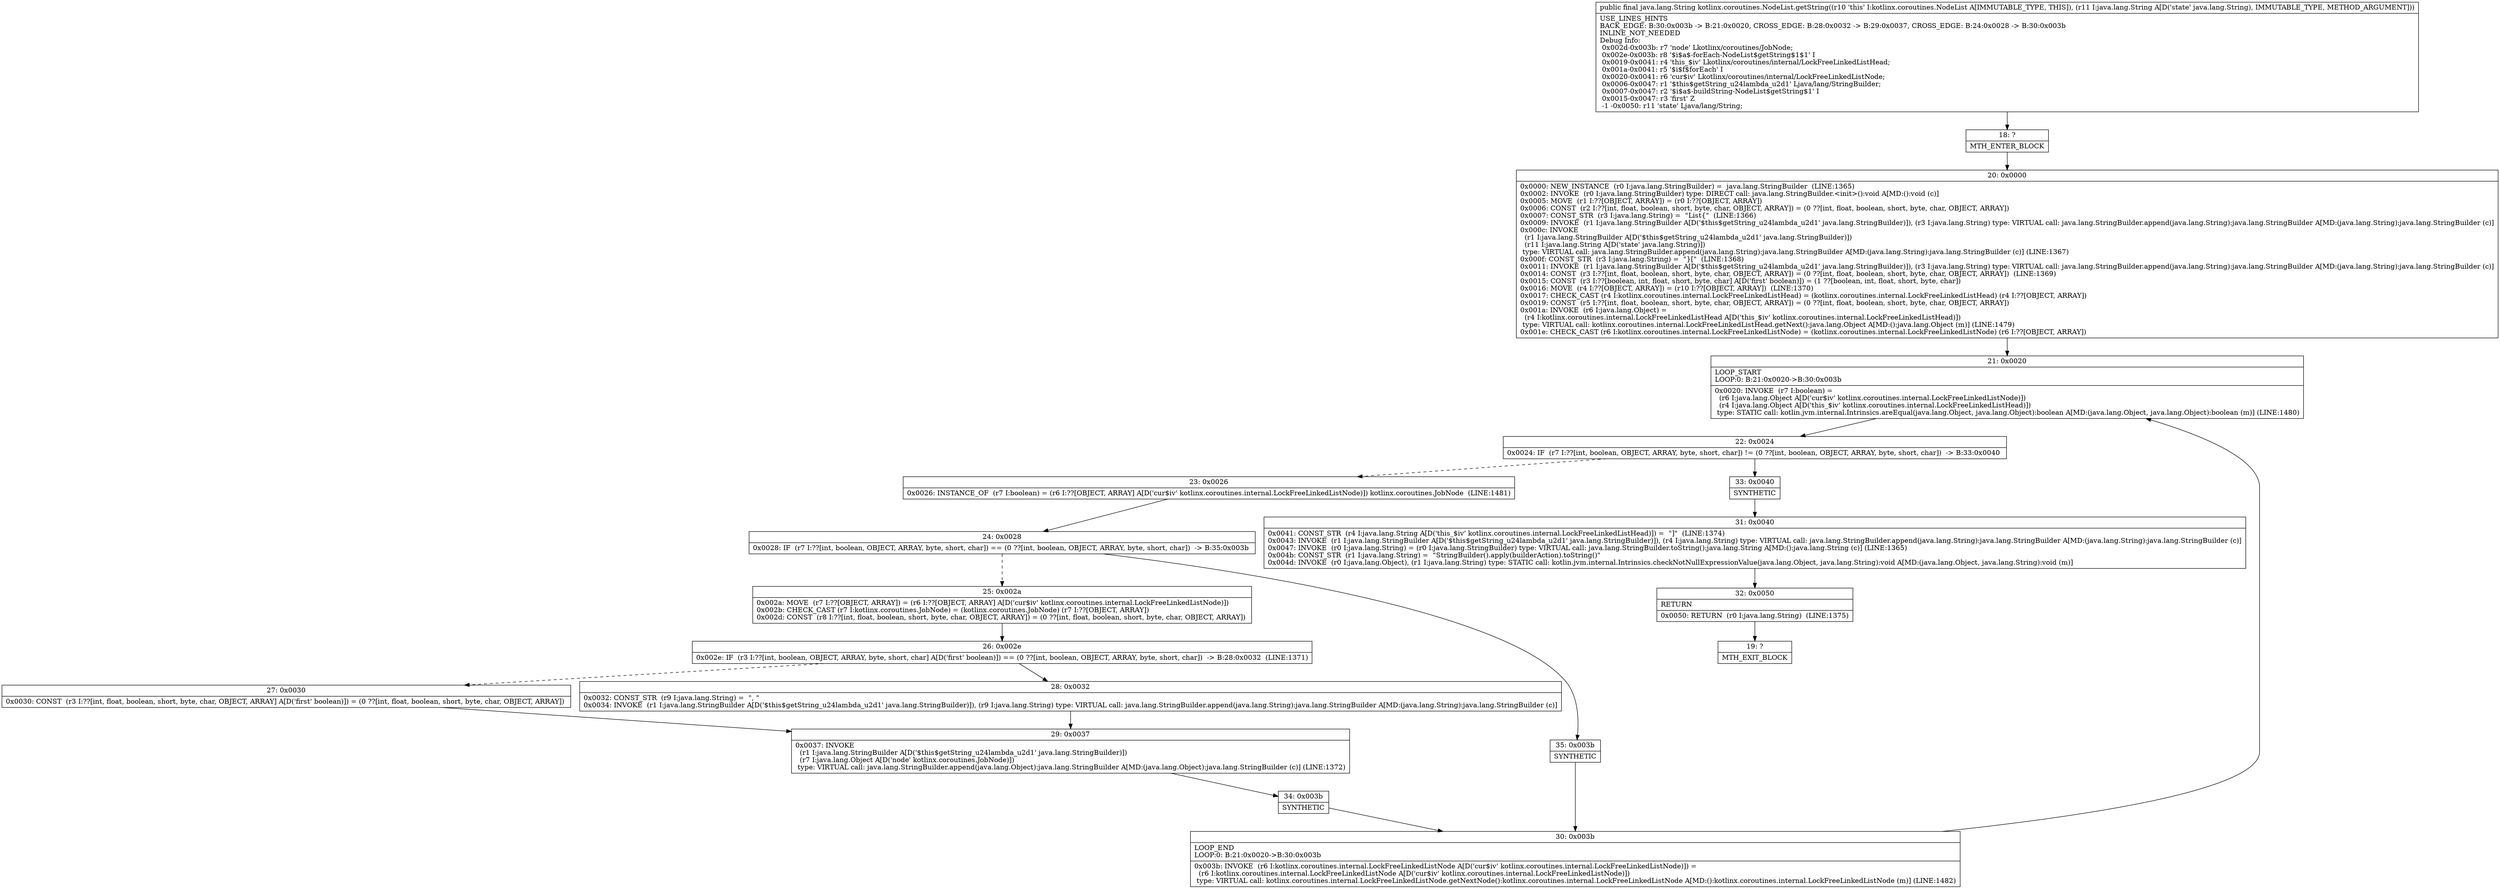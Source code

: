 digraph "CFG forkotlinx.coroutines.NodeList.getString(Ljava\/lang\/String;)Ljava\/lang\/String;" {
Node_18 [shape=record,label="{18\:\ ?|MTH_ENTER_BLOCK\l}"];
Node_20 [shape=record,label="{20\:\ 0x0000|0x0000: NEW_INSTANCE  (r0 I:java.lang.StringBuilder) =  java.lang.StringBuilder  (LINE:1365)\l0x0002: INVOKE  (r0 I:java.lang.StringBuilder) type: DIRECT call: java.lang.StringBuilder.\<init\>():void A[MD:():void (c)]\l0x0005: MOVE  (r1 I:??[OBJECT, ARRAY]) = (r0 I:??[OBJECT, ARRAY]) \l0x0006: CONST  (r2 I:??[int, float, boolean, short, byte, char, OBJECT, ARRAY]) = (0 ??[int, float, boolean, short, byte, char, OBJECT, ARRAY]) \l0x0007: CONST_STR  (r3 I:java.lang.String) =  \"List\{\"  (LINE:1366)\l0x0009: INVOKE  (r1 I:java.lang.StringBuilder A[D('$this$getString_u24lambda_u2d1' java.lang.StringBuilder)]), (r3 I:java.lang.String) type: VIRTUAL call: java.lang.StringBuilder.append(java.lang.String):java.lang.StringBuilder A[MD:(java.lang.String):java.lang.StringBuilder (c)]\l0x000c: INVOKE  \l  (r1 I:java.lang.StringBuilder A[D('$this$getString_u24lambda_u2d1' java.lang.StringBuilder)])\l  (r11 I:java.lang.String A[D('state' java.lang.String)])\l type: VIRTUAL call: java.lang.StringBuilder.append(java.lang.String):java.lang.StringBuilder A[MD:(java.lang.String):java.lang.StringBuilder (c)] (LINE:1367)\l0x000f: CONST_STR  (r3 I:java.lang.String) =  \"\}[\"  (LINE:1368)\l0x0011: INVOKE  (r1 I:java.lang.StringBuilder A[D('$this$getString_u24lambda_u2d1' java.lang.StringBuilder)]), (r3 I:java.lang.String) type: VIRTUAL call: java.lang.StringBuilder.append(java.lang.String):java.lang.StringBuilder A[MD:(java.lang.String):java.lang.StringBuilder (c)]\l0x0014: CONST  (r3 I:??[int, float, boolean, short, byte, char, OBJECT, ARRAY]) = (0 ??[int, float, boolean, short, byte, char, OBJECT, ARRAY])  (LINE:1369)\l0x0015: CONST  (r3 I:??[boolean, int, float, short, byte, char] A[D('first' boolean)]) = (1 ??[boolean, int, float, short, byte, char]) \l0x0016: MOVE  (r4 I:??[OBJECT, ARRAY]) = (r10 I:??[OBJECT, ARRAY])  (LINE:1370)\l0x0017: CHECK_CAST (r4 I:kotlinx.coroutines.internal.LockFreeLinkedListHead) = (kotlinx.coroutines.internal.LockFreeLinkedListHead) (r4 I:??[OBJECT, ARRAY]) \l0x0019: CONST  (r5 I:??[int, float, boolean, short, byte, char, OBJECT, ARRAY]) = (0 ??[int, float, boolean, short, byte, char, OBJECT, ARRAY]) \l0x001a: INVOKE  (r6 I:java.lang.Object) = \l  (r4 I:kotlinx.coroutines.internal.LockFreeLinkedListHead A[D('this_$iv' kotlinx.coroutines.internal.LockFreeLinkedListHead)])\l type: VIRTUAL call: kotlinx.coroutines.internal.LockFreeLinkedListHead.getNext():java.lang.Object A[MD:():java.lang.Object (m)] (LINE:1479)\l0x001e: CHECK_CAST (r6 I:kotlinx.coroutines.internal.LockFreeLinkedListNode) = (kotlinx.coroutines.internal.LockFreeLinkedListNode) (r6 I:??[OBJECT, ARRAY]) \l}"];
Node_21 [shape=record,label="{21\:\ 0x0020|LOOP_START\lLOOP:0: B:21:0x0020\-\>B:30:0x003b\l|0x0020: INVOKE  (r7 I:boolean) = \l  (r6 I:java.lang.Object A[D('cur$iv' kotlinx.coroutines.internal.LockFreeLinkedListNode)])\l  (r4 I:java.lang.Object A[D('this_$iv' kotlinx.coroutines.internal.LockFreeLinkedListHead)])\l type: STATIC call: kotlin.jvm.internal.Intrinsics.areEqual(java.lang.Object, java.lang.Object):boolean A[MD:(java.lang.Object, java.lang.Object):boolean (m)] (LINE:1480)\l}"];
Node_22 [shape=record,label="{22\:\ 0x0024|0x0024: IF  (r7 I:??[int, boolean, OBJECT, ARRAY, byte, short, char]) != (0 ??[int, boolean, OBJECT, ARRAY, byte, short, char])  \-\> B:33:0x0040 \l}"];
Node_23 [shape=record,label="{23\:\ 0x0026|0x0026: INSTANCE_OF  (r7 I:boolean) = (r6 I:??[OBJECT, ARRAY] A[D('cur$iv' kotlinx.coroutines.internal.LockFreeLinkedListNode)]) kotlinx.coroutines.JobNode  (LINE:1481)\l}"];
Node_24 [shape=record,label="{24\:\ 0x0028|0x0028: IF  (r7 I:??[int, boolean, OBJECT, ARRAY, byte, short, char]) == (0 ??[int, boolean, OBJECT, ARRAY, byte, short, char])  \-\> B:35:0x003b \l}"];
Node_25 [shape=record,label="{25\:\ 0x002a|0x002a: MOVE  (r7 I:??[OBJECT, ARRAY]) = (r6 I:??[OBJECT, ARRAY] A[D('cur$iv' kotlinx.coroutines.internal.LockFreeLinkedListNode)]) \l0x002b: CHECK_CAST (r7 I:kotlinx.coroutines.JobNode) = (kotlinx.coroutines.JobNode) (r7 I:??[OBJECT, ARRAY]) \l0x002d: CONST  (r8 I:??[int, float, boolean, short, byte, char, OBJECT, ARRAY]) = (0 ??[int, float, boolean, short, byte, char, OBJECT, ARRAY]) \l}"];
Node_26 [shape=record,label="{26\:\ 0x002e|0x002e: IF  (r3 I:??[int, boolean, OBJECT, ARRAY, byte, short, char] A[D('first' boolean)]) == (0 ??[int, boolean, OBJECT, ARRAY, byte, short, char])  \-\> B:28:0x0032  (LINE:1371)\l}"];
Node_27 [shape=record,label="{27\:\ 0x0030|0x0030: CONST  (r3 I:??[int, float, boolean, short, byte, char, OBJECT, ARRAY] A[D('first' boolean)]) = (0 ??[int, float, boolean, short, byte, char, OBJECT, ARRAY]) \l}"];
Node_29 [shape=record,label="{29\:\ 0x0037|0x0037: INVOKE  \l  (r1 I:java.lang.StringBuilder A[D('$this$getString_u24lambda_u2d1' java.lang.StringBuilder)])\l  (r7 I:java.lang.Object A[D('node' kotlinx.coroutines.JobNode)])\l type: VIRTUAL call: java.lang.StringBuilder.append(java.lang.Object):java.lang.StringBuilder A[MD:(java.lang.Object):java.lang.StringBuilder (c)] (LINE:1372)\l}"];
Node_34 [shape=record,label="{34\:\ 0x003b|SYNTHETIC\l}"];
Node_30 [shape=record,label="{30\:\ 0x003b|LOOP_END\lLOOP:0: B:21:0x0020\-\>B:30:0x003b\l|0x003b: INVOKE  (r6 I:kotlinx.coroutines.internal.LockFreeLinkedListNode A[D('cur$iv' kotlinx.coroutines.internal.LockFreeLinkedListNode)]) = \l  (r6 I:kotlinx.coroutines.internal.LockFreeLinkedListNode A[D('cur$iv' kotlinx.coroutines.internal.LockFreeLinkedListNode)])\l type: VIRTUAL call: kotlinx.coroutines.internal.LockFreeLinkedListNode.getNextNode():kotlinx.coroutines.internal.LockFreeLinkedListNode A[MD:():kotlinx.coroutines.internal.LockFreeLinkedListNode (m)] (LINE:1482)\l}"];
Node_28 [shape=record,label="{28\:\ 0x0032|0x0032: CONST_STR  (r9 I:java.lang.String) =  \", \" \l0x0034: INVOKE  (r1 I:java.lang.StringBuilder A[D('$this$getString_u24lambda_u2d1' java.lang.StringBuilder)]), (r9 I:java.lang.String) type: VIRTUAL call: java.lang.StringBuilder.append(java.lang.String):java.lang.StringBuilder A[MD:(java.lang.String):java.lang.StringBuilder (c)]\l}"];
Node_35 [shape=record,label="{35\:\ 0x003b|SYNTHETIC\l}"];
Node_33 [shape=record,label="{33\:\ 0x0040|SYNTHETIC\l}"];
Node_31 [shape=record,label="{31\:\ 0x0040|0x0041: CONST_STR  (r4 I:java.lang.String A[D('this_$iv' kotlinx.coroutines.internal.LockFreeLinkedListHead)]) =  \"]\"  (LINE:1374)\l0x0043: INVOKE  (r1 I:java.lang.StringBuilder A[D('$this$getString_u24lambda_u2d1' java.lang.StringBuilder)]), (r4 I:java.lang.String) type: VIRTUAL call: java.lang.StringBuilder.append(java.lang.String):java.lang.StringBuilder A[MD:(java.lang.String):java.lang.StringBuilder (c)]\l0x0047: INVOKE  (r0 I:java.lang.String) = (r0 I:java.lang.StringBuilder) type: VIRTUAL call: java.lang.StringBuilder.toString():java.lang.String A[MD:():java.lang.String (c)] (LINE:1365)\l0x004b: CONST_STR  (r1 I:java.lang.String) =  \"StringBuilder().apply(builderAction).toString()\" \l0x004d: INVOKE  (r0 I:java.lang.Object), (r1 I:java.lang.String) type: STATIC call: kotlin.jvm.internal.Intrinsics.checkNotNullExpressionValue(java.lang.Object, java.lang.String):void A[MD:(java.lang.Object, java.lang.String):void (m)]\l}"];
Node_32 [shape=record,label="{32\:\ 0x0050|RETURN\l|0x0050: RETURN  (r0 I:java.lang.String)  (LINE:1375)\l}"];
Node_19 [shape=record,label="{19\:\ ?|MTH_EXIT_BLOCK\l}"];
MethodNode[shape=record,label="{public final java.lang.String kotlinx.coroutines.NodeList.getString((r10 'this' I:kotlinx.coroutines.NodeList A[IMMUTABLE_TYPE, THIS]), (r11 I:java.lang.String A[D('state' java.lang.String), IMMUTABLE_TYPE, METHOD_ARGUMENT]))  | USE_LINES_HINTS\lBACK_EDGE: B:30:0x003b \-\> B:21:0x0020, CROSS_EDGE: B:28:0x0032 \-\> B:29:0x0037, CROSS_EDGE: B:24:0x0028 \-\> B:30:0x003b\lINLINE_NOT_NEEDED\lDebug Info:\l  0x002d\-0x003b: r7 'node' Lkotlinx\/coroutines\/JobNode;\l  0x002e\-0x003b: r8 '$i$a$\-forEach\-NodeList$getString$1$1' I\l  0x0019\-0x0041: r4 'this_$iv' Lkotlinx\/coroutines\/internal\/LockFreeLinkedListHead;\l  0x001a\-0x0041: r5 '$i$f$forEach' I\l  0x0020\-0x0041: r6 'cur$iv' Lkotlinx\/coroutines\/internal\/LockFreeLinkedListNode;\l  0x0006\-0x0047: r1 '$this$getString_u24lambda_u2d1' Ljava\/lang\/StringBuilder;\l  0x0007\-0x0047: r2 '$i$a$\-buildString\-NodeList$getString$1' I\l  0x0015\-0x0047: r3 'first' Z\l  \-1 \-0x0050: r11 'state' Ljava\/lang\/String;\l}"];
MethodNode -> Node_18;Node_18 -> Node_20;
Node_20 -> Node_21;
Node_21 -> Node_22;
Node_22 -> Node_23[style=dashed];
Node_22 -> Node_33;
Node_23 -> Node_24;
Node_24 -> Node_25[style=dashed];
Node_24 -> Node_35;
Node_25 -> Node_26;
Node_26 -> Node_27[style=dashed];
Node_26 -> Node_28;
Node_27 -> Node_29;
Node_29 -> Node_34;
Node_34 -> Node_30;
Node_30 -> Node_21;
Node_28 -> Node_29;
Node_35 -> Node_30;
Node_33 -> Node_31;
Node_31 -> Node_32;
Node_32 -> Node_19;
}

